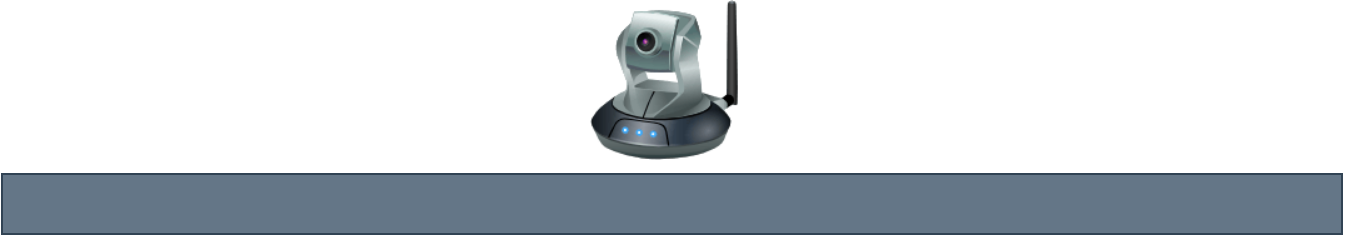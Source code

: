 <mxfile version="26.2.9">
  <diagram name="Página-1" id="1xXZumWkCWujOmllZkdU">
    <mxGraphModel dx="1249" dy="664" grid="1" gridSize="10" guides="1" tooltips="1" connect="1" arrows="1" fold="1" page="1" pageScale="1" pageWidth="827" pageHeight="583" math="0" shadow="0">
      <root>
        <mxCell id="0" />
        <mxCell id="1" parent="0" />
        <mxCell id="r-b_Fm4VtTnuqkXkL0p2-1" value="" style="image;html=1;image=img/lib/clip_art/networking/Ip_Camera_128x128.png" vertex="1" parent="1">
          <mxGeometry x="375" y="434" width="80" height="80" as="geometry" />
        </mxCell>
        <mxCell id="r-b_Fm4VtTnuqkXkL0p2-6" value="" style="rounded=0;whiteSpace=wrap;html=1;fillColor=#647687;fontColor=#ffffff;strokeColor=#314354;" vertex="1" parent="1">
          <mxGeometry x="84" y="521" width="670" height="30" as="geometry" />
        </mxCell>
      </root>
    </mxGraphModel>
  </diagram>
</mxfile>
